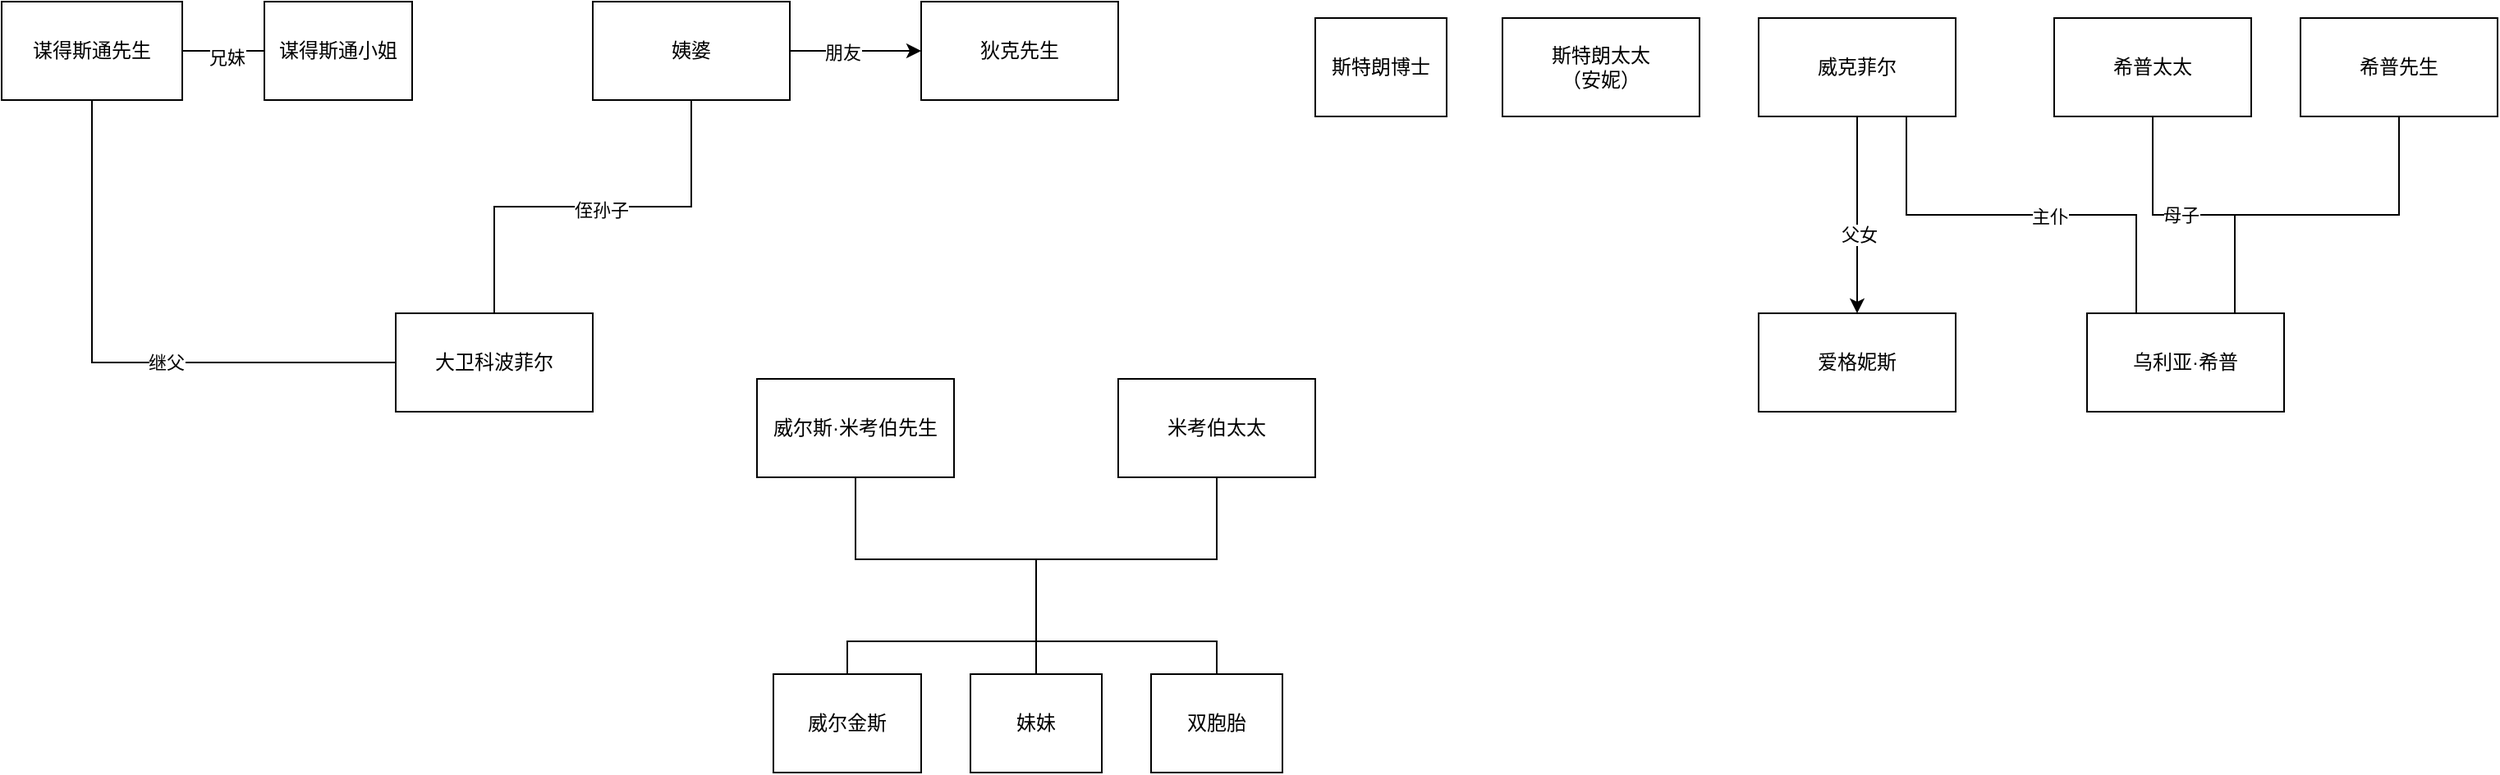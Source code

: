 <mxfile version="24.0.4" type="device">
  <diagram name="第 1 页" id="Z8xbePOuwH0qOTs9bOrb">
    <mxGraphModel dx="1621" dy="511" grid="1" gridSize="10" guides="1" tooltips="1" connect="1" arrows="1" fold="1" page="1" pageScale="1" pageWidth="827" pageHeight="1169" math="0" shadow="0">
      <root>
        <mxCell id="0" />
        <mxCell id="1" parent="0" />
        <mxCell id="XSbayG7OpXsXjEOxRKaF-1" value="狄克先生" style="rounded=0;whiteSpace=wrap;html=1;" vertex="1" parent="1">
          <mxGeometry x="260" y="200" width="120" height="60" as="geometry" />
        </mxCell>
        <mxCell id="XSbayG7OpXsXjEOxRKaF-2" value="斯特朗博士" style="rounded=0;whiteSpace=wrap;html=1;" vertex="1" parent="1">
          <mxGeometry x="500" y="210" width="80" height="60" as="geometry" />
        </mxCell>
        <mxCell id="XSbayG7OpXsXjEOxRKaF-3" value="斯特朗太太&lt;div&gt;（安妮）&lt;/div&gt;" style="rounded=0;whiteSpace=wrap;html=1;" vertex="1" parent="1">
          <mxGeometry x="614" y="210" width="120" height="60" as="geometry" />
        </mxCell>
        <mxCell id="XSbayG7OpXsXjEOxRKaF-4" value="大卫科波菲尔" style="rounded=0;whiteSpace=wrap;html=1;" vertex="1" parent="1">
          <mxGeometry x="-60" y="390" width="120" height="60" as="geometry" />
        </mxCell>
        <mxCell id="XSbayG7OpXsXjEOxRKaF-5" value="爱格妮斯" style="whiteSpace=wrap;html=1;rounded=0;" vertex="1" parent="1">
          <mxGeometry x="770" y="390" width="120" height="60" as="geometry" />
        </mxCell>
        <mxCell id="XSbayG7OpXsXjEOxRKaF-9" value="乌利亚·希普" style="rounded=0;whiteSpace=wrap;html=1;" vertex="1" parent="1">
          <mxGeometry x="970" y="390" width="120" height="60" as="geometry" />
        </mxCell>
        <mxCell id="XSbayG7OpXsXjEOxRKaF-13" style="edgeStyle=orthogonalEdgeStyle;rounded=0;orthogonalLoop=1;jettySize=auto;html=1;exitX=1;exitY=0.5;exitDx=0;exitDy=0;entryX=0;entryY=0.5;entryDx=0;entryDy=0;endArrow=classic;endFill=1;" edge="1" parent="1" source="XSbayG7OpXsXjEOxRKaF-12" target="XSbayG7OpXsXjEOxRKaF-1">
          <mxGeometry relative="1" as="geometry" />
        </mxCell>
        <mxCell id="XSbayG7OpXsXjEOxRKaF-14" value="朋友" style="edgeLabel;html=1;align=center;verticalAlign=middle;resizable=0;points=[];" vertex="1" connectable="0" parent="XSbayG7OpXsXjEOxRKaF-13">
          <mxGeometry x="-0.208" y="-1" relative="1" as="geometry">
            <mxPoint as="offset" />
          </mxGeometry>
        </mxCell>
        <mxCell id="XSbayG7OpXsXjEOxRKaF-15" style="edgeStyle=orthogonalEdgeStyle;rounded=0;orthogonalLoop=1;jettySize=auto;html=1;exitX=0.5;exitY=1;exitDx=0;exitDy=0;endArrow=none;endFill=0;" edge="1" parent="1" source="XSbayG7OpXsXjEOxRKaF-12" target="XSbayG7OpXsXjEOxRKaF-4">
          <mxGeometry relative="1" as="geometry" />
        </mxCell>
        <mxCell id="XSbayG7OpXsXjEOxRKaF-16" value="侄孙子" style="edgeLabel;html=1;align=center;verticalAlign=middle;resizable=0;points=[];" vertex="1" connectable="0" parent="XSbayG7OpXsXjEOxRKaF-15">
          <mxGeometry x="-0.036" y="2" relative="1" as="geometry">
            <mxPoint as="offset" />
          </mxGeometry>
        </mxCell>
        <mxCell id="XSbayG7OpXsXjEOxRKaF-12" value="姨婆" style="rounded=0;whiteSpace=wrap;html=1;" vertex="1" parent="1">
          <mxGeometry x="60" y="200" width="120" height="60" as="geometry" />
        </mxCell>
        <mxCell id="XSbayG7OpXsXjEOxRKaF-29" style="edgeStyle=orthogonalEdgeStyle;rounded=0;orthogonalLoop=1;jettySize=auto;html=1;exitX=0.75;exitY=1;exitDx=0;exitDy=0;entryX=0.25;entryY=0;entryDx=0;entryDy=0;endArrow=none;endFill=0;" edge="1" parent="1" source="XSbayG7OpXsXjEOxRKaF-17" target="XSbayG7OpXsXjEOxRKaF-9">
          <mxGeometry relative="1" as="geometry" />
        </mxCell>
        <mxCell id="XSbayG7OpXsXjEOxRKaF-30" value="主仆" style="edgeLabel;html=1;align=center;verticalAlign=middle;resizable=0;points=[];" vertex="1" connectable="0" parent="XSbayG7OpXsXjEOxRKaF-29">
          <mxGeometry x="0.131" y="-1" relative="1" as="geometry">
            <mxPoint as="offset" />
          </mxGeometry>
        </mxCell>
        <mxCell id="XSbayG7OpXsXjEOxRKaF-31" style="edgeStyle=orthogonalEdgeStyle;rounded=0;orthogonalLoop=1;jettySize=auto;html=1;exitX=0.5;exitY=1;exitDx=0;exitDy=0;" edge="1" parent="1" source="XSbayG7OpXsXjEOxRKaF-17" target="XSbayG7OpXsXjEOxRKaF-5">
          <mxGeometry relative="1" as="geometry" />
        </mxCell>
        <mxCell id="XSbayG7OpXsXjEOxRKaF-32" value="父女" style="edgeLabel;html=1;align=center;verticalAlign=middle;resizable=0;points=[];" vertex="1" connectable="0" parent="XSbayG7OpXsXjEOxRKaF-31">
          <mxGeometry x="0.2" y="1" relative="1" as="geometry">
            <mxPoint as="offset" />
          </mxGeometry>
        </mxCell>
        <mxCell id="XSbayG7OpXsXjEOxRKaF-17" value="威克菲尔" style="rounded=0;whiteSpace=wrap;html=1;" vertex="1" parent="1">
          <mxGeometry x="770" y="210" width="120" height="60" as="geometry" />
        </mxCell>
        <mxCell id="XSbayG7OpXsXjEOxRKaF-19" style="edgeStyle=orthogonalEdgeStyle;rounded=0;orthogonalLoop=1;jettySize=auto;html=1;exitX=0.5;exitY=1;exitDx=0;exitDy=0;entryX=0.75;entryY=0;entryDx=0;entryDy=0;endArrow=none;endFill=0;" edge="1" parent="1" source="XSbayG7OpXsXjEOxRKaF-18" target="XSbayG7OpXsXjEOxRKaF-9">
          <mxGeometry relative="1" as="geometry" />
        </mxCell>
        <mxCell id="XSbayG7OpXsXjEOxRKaF-20" value="母子" style="edgeLabel;html=1;align=center;verticalAlign=middle;resizable=0;points=[];" vertex="1" connectable="0" parent="XSbayG7OpXsXjEOxRKaF-19">
          <mxGeometry x="0.105" relative="1" as="geometry">
            <mxPoint x="-17" as="offset" />
          </mxGeometry>
        </mxCell>
        <mxCell id="XSbayG7OpXsXjEOxRKaF-18" value="希普太太" style="rounded=0;whiteSpace=wrap;html=1;" vertex="1" parent="1">
          <mxGeometry x="950" y="210" width="120" height="60" as="geometry" />
        </mxCell>
        <mxCell id="XSbayG7OpXsXjEOxRKaF-22" style="edgeStyle=orthogonalEdgeStyle;rounded=0;orthogonalLoop=1;jettySize=auto;html=1;exitX=0.5;exitY=1;exitDx=0;exitDy=0;entryX=0.75;entryY=0;entryDx=0;entryDy=0;endArrow=none;endFill=0;" edge="1" parent="1" source="XSbayG7OpXsXjEOxRKaF-21" target="XSbayG7OpXsXjEOxRKaF-9">
          <mxGeometry relative="1" as="geometry" />
        </mxCell>
        <mxCell id="XSbayG7OpXsXjEOxRKaF-21" value="希普先生" style="rounded=0;whiteSpace=wrap;html=1;" vertex="1" parent="1">
          <mxGeometry x="1100" y="210" width="120" height="60" as="geometry" />
        </mxCell>
        <mxCell id="XSbayG7OpXsXjEOxRKaF-25" style="edgeStyle=orthogonalEdgeStyle;rounded=0;orthogonalLoop=1;jettySize=auto;html=1;exitX=1;exitY=0.5;exitDx=0;exitDy=0;entryX=0;entryY=0.5;entryDx=0;entryDy=0;endArrow=none;endFill=0;" edge="1" parent="1" source="XSbayG7OpXsXjEOxRKaF-23" target="XSbayG7OpXsXjEOxRKaF-24">
          <mxGeometry relative="1" as="geometry" />
        </mxCell>
        <mxCell id="XSbayG7OpXsXjEOxRKaF-26" value="兄妹" style="edgeLabel;html=1;align=center;verticalAlign=middle;resizable=0;points=[];" vertex="1" connectable="0" parent="XSbayG7OpXsXjEOxRKaF-25">
          <mxGeometry x="0.061" y="-4" relative="1" as="geometry">
            <mxPoint as="offset" />
          </mxGeometry>
        </mxCell>
        <mxCell id="XSbayG7OpXsXjEOxRKaF-27" style="edgeStyle=orthogonalEdgeStyle;rounded=0;orthogonalLoop=1;jettySize=auto;html=1;exitX=0.5;exitY=1;exitDx=0;exitDy=0;entryX=0;entryY=0.5;entryDx=0;entryDy=0;endArrow=none;endFill=0;" edge="1" parent="1" source="XSbayG7OpXsXjEOxRKaF-23" target="XSbayG7OpXsXjEOxRKaF-4">
          <mxGeometry relative="1" as="geometry" />
        </mxCell>
        <mxCell id="XSbayG7OpXsXjEOxRKaF-28" value="继父" style="edgeLabel;html=1;align=center;verticalAlign=middle;resizable=0;points=[];" vertex="1" connectable="0" parent="XSbayG7OpXsXjEOxRKaF-27">
          <mxGeometry x="0.185" relative="1" as="geometry">
            <mxPoint as="offset" />
          </mxGeometry>
        </mxCell>
        <mxCell id="XSbayG7OpXsXjEOxRKaF-23" value="谋得斯通先生" style="rounded=0;whiteSpace=wrap;html=1;" vertex="1" parent="1">
          <mxGeometry x="-300" y="200" width="110" height="60" as="geometry" />
        </mxCell>
        <mxCell id="XSbayG7OpXsXjEOxRKaF-24" value="谋得斯通小姐" style="rounded=0;whiteSpace=wrap;html=1;" vertex="1" parent="1">
          <mxGeometry x="-140" y="200" width="90" height="60" as="geometry" />
        </mxCell>
        <mxCell id="XSbayG7OpXsXjEOxRKaF-45" value="" style="group" vertex="1" connectable="0" parent="1">
          <mxGeometry x="160" y="430" width="340" height="240" as="geometry" />
        </mxCell>
        <mxCell id="XSbayG7OpXsXjEOxRKaF-42" style="edgeStyle=orthogonalEdgeStyle;rounded=0;orthogonalLoop=1;jettySize=auto;html=1;exitX=0.5;exitY=1;exitDx=0;exitDy=0;entryX=0.5;entryY=1;entryDx=0;entryDy=0;endArrow=none;endFill=0;" edge="1" parent="XSbayG7OpXsXjEOxRKaF-45" source="XSbayG7OpXsXjEOxRKaF-33" target="XSbayG7OpXsXjEOxRKaF-34">
          <mxGeometry relative="1" as="geometry">
            <Array as="points">
              <mxPoint x="60" y="110" />
              <mxPoint x="280" y="110" />
            </Array>
          </mxGeometry>
        </mxCell>
        <mxCell id="XSbayG7OpXsXjEOxRKaF-33" value="威尔斯·米考伯先生" style="rounded=0;whiteSpace=wrap;html=1;" vertex="1" parent="XSbayG7OpXsXjEOxRKaF-45">
          <mxGeometry width="120" height="60" as="geometry" />
        </mxCell>
        <mxCell id="XSbayG7OpXsXjEOxRKaF-34" value="米考伯太太" style="rounded=0;whiteSpace=wrap;html=1;" vertex="1" parent="XSbayG7OpXsXjEOxRKaF-45">
          <mxGeometry x="220" width="120" height="60" as="geometry" />
        </mxCell>
        <mxCell id="XSbayG7OpXsXjEOxRKaF-43" style="edgeStyle=orthogonalEdgeStyle;rounded=0;orthogonalLoop=1;jettySize=auto;html=1;exitX=0.5;exitY=0;exitDx=0;exitDy=0;entryX=0.5;entryY=0;entryDx=0;entryDy=0;endArrow=none;endFill=0;" edge="1" parent="XSbayG7OpXsXjEOxRKaF-45" source="XSbayG7OpXsXjEOxRKaF-35" target="XSbayG7OpXsXjEOxRKaF-40">
          <mxGeometry relative="1" as="geometry" />
        </mxCell>
        <mxCell id="XSbayG7OpXsXjEOxRKaF-35" value="威尔金斯" style="rounded=0;whiteSpace=wrap;html=1;" vertex="1" parent="XSbayG7OpXsXjEOxRKaF-45">
          <mxGeometry x="10" y="180" width="90" height="60" as="geometry" />
        </mxCell>
        <mxCell id="XSbayG7OpXsXjEOxRKaF-44" style="edgeStyle=orthogonalEdgeStyle;rounded=0;orthogonalLoop=1;jettySize=auto;html=1;exitX=0.5;exitY=0;exitDx=0;exitDy=0;endArrow=none;endFill=0;" edge="1" parent="XSbayG7OpXsXjEOxRKaF-45" source="XSbayG7OpXsXjEOxRKaF-39">
          <mxGeometry relative="1" as="geometry">
            <mxPoint x="170" y="110" as="targetPoint" />
          </mxGeometry>
        </mxCell>
        <mxCell id="XSbayG7OpXsXjEOxRKaF-39" value="妹妹" style="rounded=0;whiteSpace=wrap;html=1;" vertex="1" parent="XSbayG7OpXsXjEOxRKaF-45">
          <mxGeometry x="130" y="180" width="80" height="60" as="geometry" />
        </mxCell>
        <mxCell id="XSbayG7OpXsXjEOxRKaF-40" value="双胞胎" style="rounded=0;whiteSpace=wrap;html=1;" vertex="1" parent="XSbayG7OpXsXjEOxRKaF-45">
          <mxGeometry x="240" y="180" width="80" height="60" as="geometry" />
        </mxCell>
      </root>
    </mxGraphModel>
  </diagram>
</mxfile>

